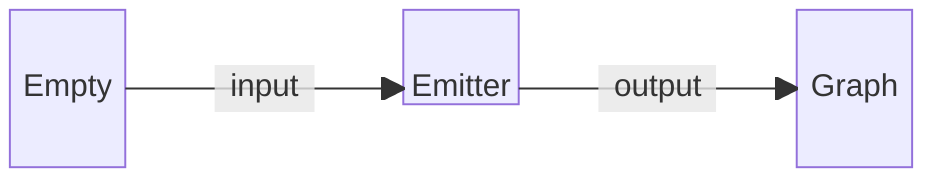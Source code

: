 block-beta
    columns 7
    Empty space:2 Emitter space:2 Graph
    Empty-- "input" -->Emitter
    Emitter-- "output" -->Graph

    classDef block height:48px,padding:8px;
    classDef hidden visibility:none;
    class Emitter block
    class Empty hidden
    class Graph hidden